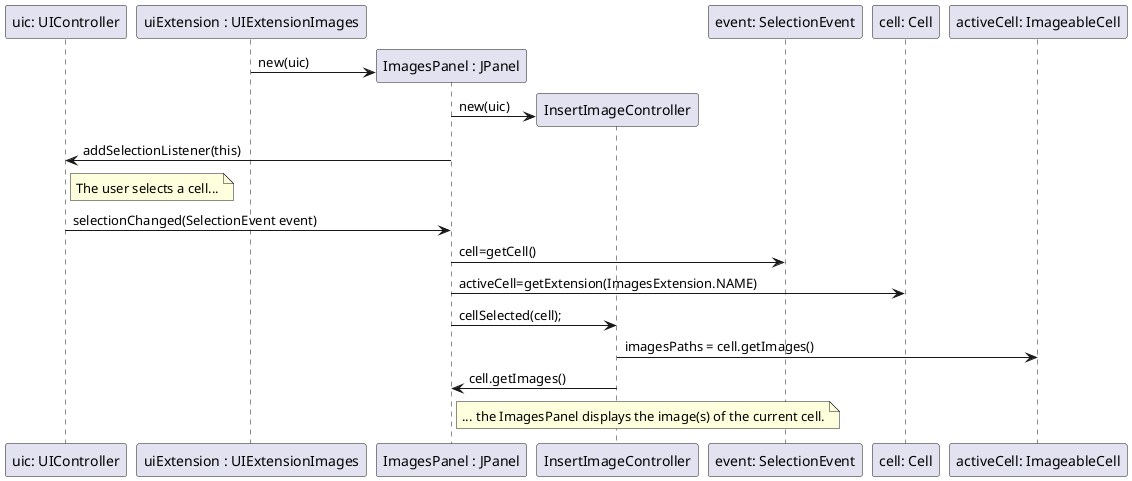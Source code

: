 @startuml core02_01_design2.png
    participant "uic: UIController" as uic
    participant "uiExtension : UIExtensionImages" as UIExt
    participant "ImagesPanel : JPanel" as ip
    participant "InsertImageController" as ctrl
    participant "event: SelectionEvent" as event
    participant "cell: Cell" as cell
    participant "activeCell: ImageableCell" as activeCell

    create ip
    UIExt -> ip :  new(uic) 
    
    create ctrl
    ip -> ctrl : new(uic) 
    ip -> uic : addSelectionListener(this)

    note right of uic
        The user selects a cell...
    end note

    uic -> ip : selectionChanged(SelectionEvent event)
    ip -> event : cell=getCell()
    ip -> cell : activeCell=getExtension(ImagesExtension.NAME)

    ip -> ctrl : cellSelected(cell);
    ctrl -> activeCell : imagesPaths = cell.getImages()
    ctrl -> ip : cell.getImages()

    note right of ip
        ... the ImagesPanel displays the image(s) of the current cell.
    end note

@enduml